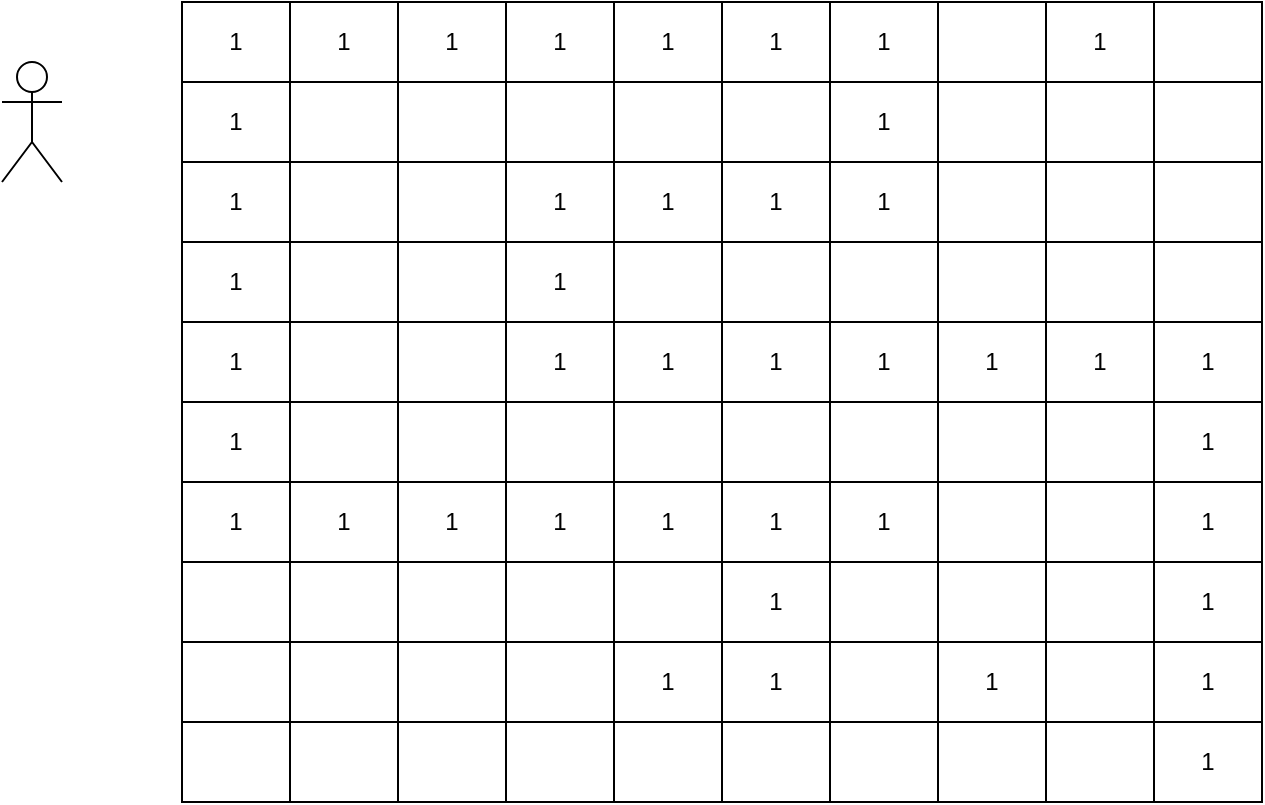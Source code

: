 <mxfile version="20.7.4" type="device"><diagram id="A3E0zNwwQanc4HZb-qon" name="Page-1"><mxGraphModel dx="1036" dy="606" grid="1" gridSize="10" guides="1" tooltips="1" connect="1" arrows="1" fold="1" page="1" pageScale="1" pageWidth="850" pageHeight="1100" math="0" shadow="0"><root><mxCell id="0"/><mxCell id="1" parent="0"/><mxCell id="K2jhHnOWJtzVdmMJCC5J-1" value="" style="shape=table;startSize=0;container=1;collapsible=0;childLayout=tableLayout;" parent="1" vertex="1"><mxGeometry x="120" y="180" width="540" height="400" as="geometry"/></mxCell><mxCell id="K2jhHnOWJtzVdmMJCC5J-2" value="" style="shape=tableRow;horizontal=0;startSize=0;swimlaneHead=0;swimlaneBody=0;top=0;left=0;bottom=0;right=0;collapsible=0;dropTarget=0;fillColor=none;points=[[0,0.5],[1,0.5]];portConstraint=eastwest;" parent="K2jhHnOWJtzVdmMJCC5J-1" vertex="1"><mxGeometry width="540" height="40" as="geometry"/></mxCell><mxCell id="K2jhHnOWJtzVdmMJCC5J-3" value="1" style="shape=partialRectangle;html=1;whiteSpace=wrap;connectable=0;overflow=hidden;fillColor=none;top=0;left=0;bottom=0;right=0;pointerEvents=1;" parent="K2jhHnOWJtzVdmMJCC5J-2" vertex="1"><mxGeometry width="54" height="40" as="geometry"><mxRectangle width="54" height="40" as="alternateBounds"/></mxGeometry></mxCell><mxCell id="K2jhHnOWJtzVdmMJCC5J-4" value="1" style="shape=partialRectangle;html=1;whiteSpace=wrap;connectable=0;overflow=hidden;fillColor=none;top=0;left=0;bottom=0;right=0;pointerEvents=1;" parent="K2jhHnOWJtzVdmMJCC5J-2" vertex="1"><mxGeometry x="54" width="54" height="40" as="geometry"><mxRectangle width="54" height="40" as="alternateBounds"/></mxGeometry></mxCell><mxCell id="K2jhHnOWJtzVdmMJCC5J-5" value="1" style="shape=partialRectangle;html=1;whiteSpace=wrap;connectable=0;overflow=hidden;fillColor=none;top=0;left=0;bottom=0;right=0;pointerEvents=1;" parent="K2jhHnOWJtzVdmMJCC5J-2" vertex="1"><mxGeometry x="108" width="54" height="40" as="geometry"><mxRectangle width="54" height="40" as="alternateBounds"/></mxGeometry></mxCell><mxCell id="K2jhHnOWJtzVdmMJCC5J-6" value="1" style="shape=partialRectangle;html=1;whiteSpace=wrap;connectable=0;overflow=hidden;fillColor=none;top=0;left=0;bottom=0;right=0;pointerEvents=1;" parent="K2jhHnOWJtzVdmMJCC5J-2" vertex="1"><mxGeometry x="162" width="54" height="40" as="geometry"><mxRectangle width="54" height="40" as="alternateBounds"/></mxGeometry></mxCell><mxCell id="K2jhHnOWJtzVdmMJCC5J-7" value="1" style="shape=partialRectangle;html=1;whiteSpace=wrap;connectable=0;overflow=hidden;fillColor=none;top=0;left=0;bottom=0;right=0;pointerEvents=1;" parent="K2jhHnOWJtzVdmMJCC5J-2" vertex="1"><mxGeometry x="216" width="54" height="40" as="geometry"><mxRectangle width="54" height="40" as="alternateBounds"/></mxGeometry></mxCell><mxCell id="K2jhHnOWJtzVdmMJCC5J-8" value="1" style="shape=partialRectangle;html=1;whiteSpace=wrap;connectable=0;overflow=hidden;fillColor=none;top=0;left=0;bottom=0;right=0;pointerEvents=1;" parent="K2jhHnOWJtzVdmMJCC5J-2" vertex="1"><mxGeometry x="270" width="54" height="40" as="geometry"><mxRectangle width="54" height="40" as="alternateBounds"/></mxGeometry></mxCell><mxCell id="K2jhHnOWJtzVdmMJCC5J-9" value="1" style="shape=partialRectangle;html=1;whiteSpace=wrap;connectable=0;overflow=hidden;fillColor=none;top=0;left=0;bottom=0;right=0;pointerEvents=1;" parent="K2jhHnOWJtzVdmMJCC5J-2" vertex="1"><mxGeometry x="324" width="54" height="40" as="geometry"><mxRectangle width="54" height="40" as="alternateBounds"/></mxGeometry></mxCell><mxCell id="K2jhHnOWJtzVdmMJCC5J-10" value="" style="shape=partialRectangle;html=1;whiteSpace=wrap;connectable=0;overflow=hidden;fillColor=none;top=0;left=0;bottom=0;right=0;pointerEvents=1;" parent="K2jhHnOWJtzVdmMJCC5J-2" vertex="1"><mxGeometry x="378" width="54" height="40" as="geometry"><mxRectangle width="54" height="40" as="alternateBounds"/></mxGeometry></mxCell><mxCell id="K2jhHnOWJtzVdmMJCC5J-11" value="1" style="shape=partialRectangle;html=1;whiteSpace=wrap;connectable=0;overflow=hidden;fillColor=none;top=0;left=0;bottom=0;right=0;pointerEvents=1;" parent="K2jhHnOWJtzVdmMJCC5J-2" vertex="1"><mxGeometry x="432" width="54" height="40" as="geometry"><mxRectangle width="54" height="40" as="alternateBounds"/></mxGeometry></mxCell><mxCell id="K2jhHnOWJtzVdmMJCC5J-12" value="" style="shape=partialRectangle;html=1;whiteSpace=wrap;connectable=0;overflow=hidden;fillColor=none;top=0;left=0;bottom=0;right=0;pointerEvents=1;" parent="K2jhHnOWJtzVdmMJCC5J-2" vertex="1"><mxGeometry x="486" width="54" height="40" as="geometry"><mxRectangle width="54" height="40" as="alternateBounds"/></mxGeometry></mxCell><mxCell id="K2jhHnOWJtzVdmMJCC5J-13" value="" style="shape=tableRow;horizontal=0;startSize=0;swimlaneHead=0;swimlaneBody=0;top=0;left=0;bottom=0;right=0;collapsible=0;dropTarget=0;fillColor=none;points=[[0,0.5],[1,0.5]];portConstraint=eastwest;" parent="K2jhHnOWJtzVdmMJCC5J-1" vertex="1"><mxGeometry y="40" width="540" height="40" as="geometry"/></mxCell><mxCell id="K2jhHnOWJtzVdmMJCC5J-14" value="1" style="shape=partialRectangle;html=1;whiteSpace=wrap;connectable=0;overflow=hidden;fillColor=none;top=0;left=0;bottom=0;right=0;pointerEvents=1;" parent="K2jhHnOWJtzVdmMJCC5J-13" vertex="1"><mxGeometry width="54" height="40" as="geometry"><mxRectangle width="54" height="40" as="alternateBounds"/></mxGeometry></mxCell><mxCell id="K2jhHnOWJtzVdmMJCC5J-15" value="" style="shape=partialRectangle;html=1;whiteSpace=wrap;connectable=0;overflow=hidden;fillColor=none;top=0;left=0;bottom=0;right=0;pointerEvents=1;" parent="K2jhHnOWJtzVdmMJCC5J-13" vertex="1"><mxGeometry x="54" width="54" height="40" as="geometry"><mxRectangle width="54" height="40" as="alternateBounds"/></mxGeometry></mxCell><mxCell id="K2jhHnOWJtzVdmMJCC5J-16" value="" style="shape=partialRectangle;html=1;whiteSpace=wrap;connectable=0;overflow=hidden;fillColor=none;top=0;left=0;bottom=0;right=0;pointerEvents=1;" parent="K2jhHnOWJtzVdmMJCC5J-13" vertex="1"><mxGeometry x="108" width="54" height="40" as="geometry"><mxRectangle width="54" height="40" as="alternateBounds"/></mxGeometry></mxCell><mxCell id="K2jhHnOWJtzVdmMJCC5J-17" value="" style="shape=partialRectangle;html=1;whiteSpace=wrap;connectable=0;overflow=hidden;fillColor=none;top=0;left=0;bottom=0;right=0;pointerEvents=1;" parent="K2jhHnOWJtzVdmMJCC5J-13" vertex="1"><mxGeometry x="162" width="54" height="40" as="geometry"><mxRectangle width="54" height="40" as="alternateBounds"/></mxGeometry></mxCell><mxCell id="K2jhHnOWJtzVdmMJCC5J-18" value="" style="shape=partialRectangle;html=1;whiteSpace=wrap;connectable=0;overflow=hidden;fillColor=none;top=0;left=0;bottom=0;right=0;pointerEvents=1;" parent="K2jhHnOWJtzVdmMJCC5J-13" vertex="1"><mxGeometry x="216" width="54" height="40" as="geometry"><mxRectangle width="54" height="40" as="alternateBounds"/></mxGeometry></mxCell><mxCell id="K2jhHnOWJtzVdmMJCC5J-19" value="" style="shape=partialRectangle;html=1;whiteSpace=wrap;connectable=0;overflow=hidden;fillColor=none;top=0;left=0;bottom=0;right=0;pointerEvents=1;" parent="K2jhHnOWJtzVdmMJCC5J-13" vertex="1"><mxGeometry x="270" width="54" height="40" as="geometry"><mxRectangle width="54" height="40" as="alternateBounds"/></mxGeometry></mxCell><mxCell id="K2jhHnOWJtzVdmMJCC5J-20" value="1" style="shape=partialRectangle;html=1;whiteSpace=wrap;connectable=0;overflow=hidden;fillColor=none;top=0;left=0;bottom=0;right=0;pointerEvents=1;" parent="K2jhHnOWJtzVdmMJCC5J-13" vertex="1"><mxGeometry x="324" width="54" height="40" as="geometry"><mxRectangle width="54" height="40" as="alternateBounds"/></mxGeometry></mxCell><mxCell id="K2jhHnOWJtzVdmMJCC5J-21" value="" style="shape=partialRectangle;html=1;whiteSpace=wrap;connectable=0;overflow=hidden;fillColor=none;top=0;left=0;bottom=0;right=0;pointerEvents=1;" parent="K2jhHnOWJtzVdmMJCC5J-13" vertex="1"><mxGeometry x="378" width="54" height="40" as="geometry"><mxRectangle width="54" height="40" as="alternateBounds"/></mxGeometry></mxCell><mxCell id="K2jhHnOWJtzVdmMJCC5J-22" value="" style="shape=partialRectangle;html=1;whiteSpace=wrap;connectable=0;overflow=hidden;fillColor=none;top=0;left=0;bottom=0;right=0;pointerEvents=1;" parent="K2jhHnOWJtzVdmMJCC5J-13" vertex="1"><mxGeometry x="432" width="54" height="40" as="geometry"><mxRectangle width="54" height="40" as="alternateBounds"/></mxGeometry></mxCell><mxCell id="K2jhHnOWJtzVdmMJCC5J-23" value="" style="shape=partialRectangle;html=1;whiteSpace=wrap;connectable=0;overflow=hidden;fillColor=none;top=0;left=0;bottom=0;right=0;pointerEvents=1;" parent="K2jhHnOWJtzVdmMJCC5J-13" vertex="1"><mxGeometry x="486" width="54" height="40" as="geometry"><mxRectangle width="54" height="40" as="alternateBounds"/></mxGeometry></mxCell><mxCell id="K2jhHnOWJtzVdmMJCC5J-24" value="" style="shape=tableRow;horizontal=0;startSize=0;swimlaneHead=0;swimlaneBody=0;top=0;left=0;bottom=0;right=0;collapsible=0;dropTarget=0;fillColor=none;points=[[0,0.5],[1,0.5]];portConstraint=eastwest;" parent="K2jhHnOWJtzVdmMJCC5J-1" vertex="1"><mxGeometry y="80" width="540" height="40" as="geometry"/></mxCell><mxCell id="K2jhHnOWJtzVdmMJCC5J-25" value="1" style="shape=partialRectangle;html=1;whiteSpace=wrap;connectable=0;overflow=hidden;fillColor=none;top=0;left=0;bottom=0;right=0;pointerEvents=1;" parent="K2jhHnOWJtzVdmMJCC5J-24" vertex="1"><mxGeometry width="54" height="40" as="geometry"><mxRectangle width="54" height="40" as="alternateBounds"/></mxGeometry></mxCell><mxCell id="K2jhHnOWJtzVdmMJCC5J-26" value="" style="shape=partialRectangle;html=1;whiteSpace=wrap;connectable=0;overflow=hidden;fillColor=none;top=0;left=0;bottom=0;right=0;pointerEvents=1;" parent="K2jhHnOWJtzVdmMJCC5J-24" vertex="1"><mxGeometry x="54" width="54" height="40" as="geometry"><mxRectangle width="54" height="40" as="alternateBounds"/></mxGeometry></mxCell><mxCell id="K2jhHnOWJtzVdmMJCC5J-27" value="" style="shape=partialRectangle;html=1;whiteSpace=wrap;connectable=0;overflow=hidden;fillColor=none;top=0;left=0;bottom=0;right=0;pointerEvents=1;" parent="K2jhHnOWJtzVdmMJCC5J-24" vertex="1"><mxGeometry x="108" width="54" height="40" as="geometry"><mxRectangle width="54" height="40" as="alternateBounds"/></mxGeometry></mxCell><mxCell id="K2jhHnOWJtzVdmMJCC5J-28" value="1" style="shape=partialRectangle;html=1;whiteSpace=wrap;connectable=0;overflow=hidden;fillColor=none;top=0;left=0;bottom=0;right=0;pointerEvents=1;" parent="K2jhHnOWJtzVdmMJCC5J-24" vertex="1"><mxGeometry x="162" width="54" height="40" as="geometry"><mxRectangle width="54" height="40" as="alternateBounds"/></mxGeometry></mxCell><mxCell id="K2jhHnOWJtzVdmMJCC5J-29" value="1" style="shape=partialRectangle;html=1;whiteSpace=wrap;connectable=0;overflow=hidden;fillColor=none;top=0;left=0;bottom=0;right=0;pointerEvents=1;" parent="K2jhHnOWJtzVdmMJCC5J-24" vertex="1"><mxGeometry x="216" width="54" height="40" as="geometry"><mxRectangle width="54" height="40" as="alternateBounds"/></mxGeometry></mxCell><mxCell id="K2jhHnOWJtzVdmMJCC5J-30" value="1" style="shape=partialRectangle;html=1;whiteSpace=wrap;connectable=0;overflow=hidden;fillColor=none;top=0;left=0;bottom=0;right=0;pointerEvents=1;" parent="K2jhHnOWJtzVdmMJCC5J-24" vertex="1"><mxGeometry x="270" width="54" height="40" as="geometry"><mxRectangle width="54" height="40" as="alternateBounds"/></mxGeometry></mxCell><mxCell id="K2jhHnOWJtzVdmMJCC5J-31" value="1" style="shape=partialRectangle;html=1;whiteSpace=wrap;connectable=0;overflow=hidden;fillColor=none;top=0;left=0;bottom=0;right=0;pointerEvents=1;" parent="K2jhHnOWJtzVdmMJCC5J-24" vertex="1"><mxGeometry x="324" width="54" height="40" as="geometry"><mxRectangle width="54" height="40" as="alternateBounds"/></mxGeometry></mxCell><mxCell id="K2jhHnOWJtzVdmMJCC5J-32" value="" style="shape=partialRectangle;html=1;whiteSpace=wrap;connectable=0;overflow=hidden;fillColor=none;top=0;left=0;bottom=0;right=0;pointerEvents=1;" parent="K2jhHnOWJtzVdmMJCC5J-24" vertex="1"><mxGeometry x="378" width="54" height="40" as="geometry"><mxRectangle width="54" height="40" as="alternateBounds"/></mxGeometry></mxCell><mxCell id="K2jhHnOWJtzVdmMJCC5J-33" value="" style="shape=partialRectangle;html=1;whiteSpace=wrap;connectable=0;overflow=hidden;fillColor=none;top=0;left=0;bottom=0;right=0;pointerEvents=1;" parent="K2jhHnOWJtzVdmMJCC5J-24" vertex="1"><mxGeometry x="432" width="54" height="40" as="geometry"><mxRectangle width="54" height="40" as="alternateBounds"/></mxGeometry></mxCell><mxCell id="K2jhHnOWJtzVdmMJCC5J-34" value="" style="shape=partialRectangle;html=1;whiteSpace=wrap;connectable=0;overflow=hidden;fillColor=none;top=0;left=0;bottom=0;right=0;pointerEvents=1;" parent="K2jhHnOWJtzVdmMJCC5J-24" vertex="1"><mxGeometry x="486" width="54" height="40" as="geometry"><mxRectangle width="54" height="40" as="alternateBounds"/></mxGeometry></mxCell><mxCell id="K2jhHnOWJtzVdmMJCC5J-35" value="" style="shape=tableRow;horizontal=0;startSize=0;swimlaneHead=0;swimlaneBody=0;top=0;left=0;bottom=0;right=0;collapsible=0;dropTarget=0;fillColor=none;points=[[0,0.5],[1,0.5]];portConstraint=eastwest;" parent="K2jhHnOWJtzVdmMJCC5J-1" vertex="1"><mxGeometry y="120" width="540" height="40" as="geometry"/></mxCell><mxCell id="K2jhHnOWJtzVdmMJCC5J-36" value="1" style="shape=partialRectangle;html=1;whiteSpace=wrap;connectable=0;overflow=hidden;fillColor=none;top=0;left=0;bottom=0;right=0;pointerEvents=1;" parent="K2jhHnOWJtzVdmMJCC5J-35" vertex="1"><mxGeometry width="54" height="40" as="geometry"><mxRectangle width="54" height="40" as="alternateBounds"/></mxGeometry></mxCell><mxCell id="K2jhHnOWJtzVdmMJCC5J-37" value="" style="shape=partialRectangle;html=1;whiteSpace=wrap;connectable=0;overflow=hidden;fillColor=none;top=0;left=0;bottom=0;right=0;pointerEvents=1;" parent="K2jhHnOWJtzVdmMJCC5J-35" vertex="1"><mxGeometry x="54" width="54" height="40" as="geometry"><mxRectangle width="54" height="40" as="alternateBounds"/></mxGeometry></mxCell><mxCell id="K2jhHnOWJtzVdmMJCC5J-38" value="" style="shape=partialRectangle;html=1;whiteSpace=wrap;connectable=0;overflow=hidden;fillColor=none;top=0;left=0;bottom=0;right=0;pointerEvents=1;" parent="K2jhHnOWJtzVdmMJCC5J-35" vertex="1"><mxGeometry x="108" width="54" height="40" as="geometry"><mxRectangle width="54" height="40" as="alternateBounds"/></mxGeometry></mxCell><mxCell id="K2jhHnOWJtzVdmMJCC5J-39" value="1" style="shape=partialRectangle;html=1;whiteSpace=wrap;connectable=0;overflow=hidden;fillColor=none;top=0;left=0;bottom=0;right=0;pointerEvents=1;" parent="K2jhHnOWJtzVdmMJCC5J-35" vertex="1"><mxGeometry x="162" width="54" height="40" as="geometry"><mxRectangle width="54" height="40" as="alternateBounds"/></mxGeometry></mxCell><mxCell id="K2jhHnOWJtzVdmMJCC5J-40" value="" style="shape=partialRectangle;html=1;whiteSpace=wrap;connectable=0;overflow=hidden;fillColor=none;top=0;left=0;bottom=0;right=0;pointerEvents=1;" parent="K2jhHnOWJtzVdmMJCC5J-35" vertex="1"><mxGeometry x="216" width="54" height="40" as="geometry"><mxRectangle width="54" height="40" as="alternateBounds"/></mxGeometry></mxCell><mxCell id="K2jhHnOWJtzVdmMJCC5J-41" value="" style="shape=partialRectangle;html=1;whiteSpace=wrap;connectable=0;overflow=hidden;fillColor=none;top=0;left=0;bottom=0;right=0;pointerEvents=1;" parent="K2jhHnOWJtzVdmMJCC5J-35" vertex="1"><mxGeometry x="270" width="54" height="40" as="geometry"><mxRectangle width="54" height="40" as="alternateBounds"/></mxGeometry></mxCell><mxCell id="K2jhHnOWJtzVdmMJCC5J-42" value="" style="shape=partialRectangle;html=1;whiteSpace=wrap;connectable=0;overflow=hidden;fillColor=none;top=0;left=0;bottom=0;right=0;pointerEvents=1;" parent="K2jhHnOWJtzVdmMJCC5J-35" vertex="1"><mxGeometry x="324" width="54" height="40" as="geometry"><mxRectangle width="54" height="40" as="alternateBounds"/></mxGeometry></mxCell><mxCell id="K2jhHnOWJtzVdmMJCC5J-43" value="" style="shape=partialRectangle;html=1;whiteSpace=wrap;connectable=0;overflow=hidden;fillColor=none;top=0;left=0;bottom=0;right=0;pointerEvents=1;" parent="K2jhHnOWJtzVdmMJCC5J-35" vertex="1"><mxGeometry x="378" width="54" height="40" as="geometry"><mxRectangle width="54" height="40" as="alternateBounds"/></mxGeometry></mxCell><mxCell id="K2jhHnOWJtzVdmMJCC5J-44" value="" style="shape=partialRectangle;html=1;whiteSpace=wrap;connectable=0;overflow=hidden;fillColor=none;top=0;left=0;bottom=0;right=0;pointerEvents=1;" parent="K2jhHnOWJtzVdmMJCC5J-35" vertex="1"><mxGeometry x="432" width="54" height="40" as="geometry"><mxRectangle width="54" height="40" as="alternateBounds"/></mxGeometry></mxCell><mxCell id="K2jhHnOWJtzVdmMJCC5J-45" value="" style="shape=partialRectangle;html=1;whiteSpace=wrap;connectable=0;overflow=hidden;fillColor=none;top=0;left=0;bottom=0;right=0;pointerEvents=1;" parent="K2jhHnOWJtzVdmMJCC5J-35" vertex="1"><mxGeometry x="486" width="54" height="40" as="geometry"><mxRectangle width="54" height="40" as="alternateBounds"/></mxGeometry></mxCell><mxCell id="K2jhHnOWJtzVdmMJCC5J-46" value="" style="shape=tableRow;horizontal=0;startSize=0;swimlaneHead=0;swimlaneBody=0;top=0;left=0;bottom=0;right=0;collapsible=0;dropTarget=0;fillColor=none;points=[[0,0.5],[1,0.5]];portConstraint=eastwest;" parent="K2jhHnOWJtzVdmMJCC5J-1" vertex="1"><mxGeometry y="160" width="540" height="40" as="geometry"/></mxCell><mxCell id="K2jhHnOWJtzVdmMJCC5J-47" value="1" style="shape=partialRectangle;html=1;whiteSpace=wrap;connectable=0;overflow=hidden;fillColor=none;top=0;left=0;bottom=0;right=0;pointerEvents=1;" parent="K2jhHnOWJtzVdmMJCC5J-46" vertex="1"><mxGeometry width="54" height="40" as="geometry"><mxRectangle width="54" height="40" as="alternateBounds"/></mxGeometry></mxCell><mxCell id="K2jhHnOWJtzVdmMJCC5J-48" value="" style="shape=partialRectangle;html=1;whiteSpace=wrap;connectable=0;overflow=hidden;fillColor=none;top=0;left=0;bottom=0;right=0;pointerEvents=1;" parent="K2jhHnOWJtzVdmMJCC5J-46" vertex="1"><mxGeometry x="54" width="54" height="40" as="geometry"><mxRectangle width="54" height="40" as="alternateBounds"/></mxGeometry></mxCell><mxCell id="K2jhHnOWJtzVdmMJCC5J-49" value="" style="shape=partialRectangle;html=1;whiteSpace=wrap;connectable=0;overflow=hidden;fillColor=none;top=0;left=0;bottom=0;right=0;pointerEvents=1;" parent="K2jhHnOWJtzVdmMJCC5J-46" vertex="1"><mxGeometry x="108" width="54" height="40" as="geometry"><mxRectangle width="54" height="40" as="alternateBounds"/></mxGeometry></mxCell><mxCell id="K2jhHnOWJtzVdmMJCC5J-50" value="1" style="shape=partialRectangle;html=1;whiteSpace=wrap;connectable=0;overflow=hidden;fillColor=none;top=0;left=0;bottom=0;right=0;pointerEvents=1;" parent="K2jhHnOWJtzVdmMJCC5J-46" vertex="1"><mxGeometry x="162" width="54" height="40" as="geometry"><mxRectangle width="54" height="40" as="alternateBounds"/></mxGeometry></mxCell><mxCell id="K2jhHnOWJtzVdmMJCC5J-51" value="1" style="shape=partialRectangle;html=1;whiteSpace=wrap;connectable=0;overflow=hidden;fillColor=none;top=0;left=0;bottom=0;right=0;pointerEvents=1;" parent="K2jhHnOWJtzVdmMJCC5J-46" vertex="1"><mxGeometry x="216" width="54" height="40" as="geometry"><mxRectangle width="54" height="40" as="alternateBounds"/></mxGeometry></mxCell><mxCell id="K2jhHnOWJtzVdmMJCC5J-52" value="1" style="shape=partialRectangle;html=1;whiteSpace=wrap;connectable=0;overflow=hidden;fillColor=none;top=0;left=0;bottom=0;right=0;pointerEvents=1;" parent="K2jhHnOWJtzVdmMJCC5J-46" vertex="1"><mxGeometry x="270" width="54" height="40" as="geometry"><mxRectangle width="54" height="40" as="alternateBounds"/></mxGeometry></mxCell><mxCell id="K2jhHnOWJtzVdmMJCC5J-53" value="1" style="shape=partialRectangle;html=1;whiteSpace=wrap;connectable=0;overflow=hidden;fillColor=none;top=0;left=0;bottom=0;right=0;pointerEvents=1;" parent="K2jhHnOWJtzVdmMJCC5J-46" vertex="1"><mxGeometry x="324" width="54" height="40" as="geometry"><mxRectangle width="54" height="40" as="alternateBounds"/></mxGeometry></mxCell><mxCell id="K2jhHnOWJtzVdmMJCC5J-54" value="1" style="shape=partialRectangle;html=1;whiteSpace=wrap;connectable=0;overflow=hidden;fillColor=none;top=0;left=0;bottom=0;right=0;pointerEvents=1;" parent="K2jhHnOWJtzVdmMJCC5J-46" vertex="1"><mxGeometry x="378" width="54" height="40" as="geometry"><mxRectangle width="54" height="40" as="alternateBounds"/></mxGeometry></mxCell><mxCell id="K2jhHnOWJtzVdmMJCC5J-55" value="1" style="shape=partialRectangle;html=1;whiteSpace=wrap;connectable=0;overflow=hidden;fillColor=none;top=0;left=0;bottom=0;right=0;pointerEvents=1;" parent="K2jhHnOWJtzVdmMJCC5J-46" vertex="1"><mxGeometry x="432" width="54" height="40" as="geometry"><mxRectangle width="54" height="40" as="alternateBounds"/></mxGeometry></mxCell><mxCell id="K2jhHnOWJtzVdmMJCC5J-56" value="1" style="shape=partialRectangle;html=1;whiteSpace=wrap;connectable=0;overflow=hidden;fillColor=none;top=0;left=0;bottom=0;right=0;pointerEvents=1;" parent="K2jhHnOWJtzVdmMJCC5J-46" vertex="1"><mxGeometry x="486" width="54" height="40" as="geometry"><mxRectangle width="54" height="40" as="alternateBounds"/></mxGeometry></mxCell><mxCell id="K2jhHnOWJtzVdmMJCC5J-57" value="" style="shape=tableRow;horizontal=0;startSize=0;swimlaneHead=0;swimlaneBody=0;top=0;left=0;bottom=0;right=0;collapsible=0;dropTarget=0;fillColor=none;points=[[0,0.5],[1,0.5]];portConstraint=eastwest;" parent="K2jhHnOWJtzVdmMJCC5J-1" vertex="1"><mxGeometry y="200" width="540" height="40" as="geometry"/></mxCell><mxCell id="K2jhHnOWJtzVdmMJCC5J-58" value="1" style="shape=partialRectangle;html=1;whiteSpace=wrap;connectable=0;overflow=hidden;fillColor=none;top=0;left=0;bottom=0;right=0;pointerEvents=1;" parent="K2jhHnOWJtzVdmMJCC5J-57" vertex="1"><mxGeometry width="54" height="40" as="geometry"><mxRectangle width="54" height="40" as="alternateBounds"/></mxGeometry></mxCell><mxCell id="K2jhHnOWJtzVdmMJCC5J-59" value="" style="shape=partialRectangle;html=1;whiteSpace=wrap;connectable=0;overflow=hidden;fillColor=none;top=0;left=0;bottom=0;right=0;pointerEvents=1;" parent="K2jhHnOWJtzVdmMJCC5J-57" vertex="1"><mxGeometry x="54" width="54" height="40" as="geometry"><mxRectangle width="54" height="40" as="alternateBounds"/></mxGeometry></mxCell><mxCell id="K2jhHnOWJtzVdmMJCC5J-60" value="" style="shape=partialRectangle;html=1;whiteSpace=wrap;connectable=0;overflow=hidden;fillColor=none;top=0;left=0;bottom=0;right=0;pointerEvents=1;" parent="K2jhHnOWJtzVdmMJCC5J-57" vertex="1"><mxGeometry x="108" width="54" height="40" as="geometry"><mxRectangle width="54" height="40" as="alternateBounds"/></mxGeometry></mxCell><mxCell id="K2jhHnOWJtzVdmMJCC5J-61" value="" style="shape=partialRectangle;html=1;whiteSpace=wrap;connectable=0;overflow=hidden;fillColor=none;top=0;left=0;bottom=0;right=0;pointerEvents=1;" parent="K2jhHnOWJtzVdmMJCC5J-57" vertex="1"><mxGeometry x="162" width="54" height="40" as="geometry"><mxRectangle width="54" height="40" as="alternateBounds"/></mxGeometry></mxCell><mxCell id="K2jhHnOWJtzVdmMJCC5J-62" value="" style="shape=partialRectangle;html=1;whiteSpace=wrap;connectable=0;overflow=hidden;fillColor=none;top=0;left=0;bottom=0;right=0;pointerEvents=1;" parent="K2jhHnOWJtzVdmMJCC5J-57" vertex="1"><mxGeometry x="216" width="54" height="40" as="geometry"><mxRectangle width="54" height="40" as="alternateBounds"/></mxGeometry></mxCell><mxCell id="K2jhHnOWJtzVdmMJCC5J-63" value="" style="shape=partialRectangle;html=1;whiteSpace=wrap;connectable=0;overflow=hidden;fillColor=none;top=0;left=0;bottom=0;right=0;pointerEvents=1;" parent="K2jhHnOWJtzVdmMJCC5J-57" vertex="1"><mxGeometry x="270" width="54" height="40" as="geometry"><mxRectangle width="54" height="40" as="alternateBounds"/></mxGeometry></mxCell><mxCell id="K2jhHnOWJtzVdmMJCC5J-64" value="" style="shape=partialRectangle;html=1;whiteSpace=wrap;connectable=0;overflow=hidden;fillColor=none;top=0;left=0;bottom=0;right=0;pointerEvents=1;" parent="K2jhHnOWJtzVdmMJCC5J-57" vertex="1"><mxGeometry x="324" width="54" height="40" as="geometry"><mxRectangle width="54" height="40" as="alternateBounds"/></mxGeometry></mxCell><mxCell id="K2jhHnOWJtzVdmMJCC5J-65" value="" style="shape=partialRectangle;html=1;whiteSpace=wrap;connectable=0;overflow=hidden;fillColor=none;top=0;left=0;bottom=0;right=0;pointerEvents=1;" parent="K2jhHnOWJtzVdmMJCC5J-57" vertex="1"><mxGeometry x="378" width="54" height="40" as="geometry"><mxRectangle width="54" height="40" as="alternateBounds"/></mxGeometry></mxCell><mxCell id="K2jhHnOWJtzVdmMJCC5J-66" value="" style="shape=partialRectangle;html=1;whiteSpace=wrap;connectable=0;overflow=hidden;fillColor=none;top=0;left=0;bottom=0;right=0;pointerEvents=1;" parent="K2jhHnOWJtzVdmMJCC5J-57" vertex="1"><mxGeometry x="432" width="54" height="40" as="geometry"><mxRectangle width="54" height="40" as="alternateBounds"/></mxGeometry></mxCell><mxCell id="K2jhHnOWJtzVdmMJCC5J-67" value="1" style="shape=partialRectangle;html=1;whiteSpace=wrap;connectable=0;overflow=hidden;fillColor=none;top=0;left=0;bottom=0;right=0;pointerEvents=1;" parent="K2jhHnOWJtzVdmMJCC5J-57" vertex="1"><mxGeometry x="486" width="54" height="40" as="geometry"><mxRectangle width="54" height="40" as="alternateBounds"/></mxGeometry></mxCell><mxCell id="K2jhHnOWJtzVdmMJCC5J-68" value="" style="shape=tableRow;horizontal=0;startSize=0;swimlaneHead=0;swimlaneBody=0;top=0;left=0;bottom=0;right=0;collapsible=0;dropTarget=0;fillColor=none;points=[[0,0.5],[1,0.5]];portConstraint=eastwest;" parent="K2jhHnOWJtzVdmMJCC5J-1" vertex="1"><mxGeometry y="240" width="540" height="40" as="geometry"/></mxCell><mxCell id="K2jhHnOWJtzVdmMJCC5J-69" value="1" style="shape=partialRectangle;html=1;whiteSpace=wrap;connectable=0;overflow=hidden;fillColor=none;top=0;left=0;bottom=0;right=0;pointerEvents=1;" parent="K2jhHnOWJtzVdmMJCC5J-68" vertex="1"><mxGeometry width="54" height="40" as="geometry"><mxRectangle width="54" height="40" as="alternateBounds"/></mxGeometry></mxCell><mxCell id="K2jhHnOWJtzVdmMJCC5J-70" value="1" style="shape=partialRectangle;html=1;whiteSpace=wrap;connectable=0;overflow=hidden;fillColor=none;top=0;left=0;bottom=0;right=0;pointerEvents=1;" parent="K2jhHnOWJtzVdmMJCC5J-68" vertex="1"><mxGeometry x="54" width="54" height="40" as="geometry"><mxRectangle width="54" height="40" as="alternateBounds"/></mxGeometry></mxCell><mxCell id="K2jhHnOWJtzVdmMJCC5J-71" value="1" style="shape=partialRectangle;html=1;whiteSpace=wrap;connectable=0;overflow=hidden;fillColor=none;top=0;left=0;bottom=0;right=0;pointerEvents=1;" parent="K2jhHnOWJtzVdmMJCC5J-68" vertex="1"><mxGeometry x="108" width="54" height="40" as="geometry"><mxRectangle width="54" height="40" as="alternateBounds"/></mxGeometry></mxCell><mxCell id="K2jhHnOWJtzVdmMJCC5J-72" value="1" style="shape=partialRectangle;html=1;whiteSpace=wrap;connectable=0;overflow=hidden;fillColor=none;top=0;left=0;bottom=0;right=0;pointerEvents=1;" parent="K2jhHnOWJtzVdmMJCC5J-68" vertex="1"><mxGeometry x="162" width="54" height="40" as="geometry"><mxRectangle width="54" height="40" as="alternateBounds"/></mxGeometry></mxCell><mxCell id="K2jhHnOWJtzVdmMJCC5J-73" value="1" style="shape=partialRectangle;html=1;whiteSpace=wrap;connectable=0;overflow=hidden;fillColor=none;top=0;left=0;bottom=0;right=0;pointerEvents=1;" parent="K2jhHnOWJtzVdmMJCC5J-68" vertex="1"><mxGeometry x="216" width="54" height="40" as="geometry"><mxRectangle width="54" height="40" as="alternateBounds"/></mxGeometry></mxCell><mxCell id="K2jhHnOWJtzVdmMJCC5J-74" value="1" style="shape=partialRectangle;html=1;whiteSpace=wrap;connectable=0;overflow=hidden;fillColor=none;top=0;left=0;bottom=0;right=0;pointerEvents=1;" parent="K2jhHnOWJtzVdmMJCC5J-68" vertex="1"><mxGeometry x="270" width="54" height="40" as="geometry"><mxRectangle width="54" height="40" as="alternateBounds"/></mxGeometry></mxCell><mxCell id="K2jhHnOWJtzVdmMJCC5J-75" value="1" style="shape=partialRectangle;html=1;whiteSpace=wrap;connectable=0;overflow=hidden;fillColor=none;top=0;left=0;bottom=0;right=0;pointerEvents=1;" parent="K2jhHnOWJtzVdmMJCC5J-68" vertex="1"><mxGeometry x="324" width="54" height="40" as="geometry"><mxRectangle width="54" height="40" as="alternateBounds"/></mxGeometry></mxCell><mxCell id="K2jhHnOWJtzVdmMJCC5J-76" value="" style="shape=partialRectangle;html=1;whiteSpace=wrap;connectable=0;overflow=hidden;fillColor=none;top=0;left=0;bottom=0;right=0;pointerEvents=1;" parent="K2jhHnOWJtzVdmMJCC5J-68" vertex="1"><mxGeometry x="378" width="54" height="40" as="geometry"><mxRectangle width="54" height="40" as="alternateBounds"/></mxGeometry></mxCell><mxCell id="K2jhHnOWJtzVdmMJCC5J-77" value="" style="shape=partialRectangle;html=1;whiteSpace=wrap;connectable=0;overflow=hidden;fillColor=none;top=0;left=0;bottom=0;right=0;pointerEvents=1;" parent="K2jhHnOWJtzVdmMJCC5J-68" vertex="1"><mxGeometry x="432" width="54" height="40" as="geometry"><mxRectangle width="54" height="40" as="alternateBounds"/></mxGeometry></mxCell><mxCell id="K2jhHnOWJtzVdmMJCC5J-78" value="1" style="shape=partialRectangle;html=1;whiteSpace=wrap;connectable=0;overflow=hidden;fillColor=none;top=0;left=0;bottom=0;right=0;pointerEvents=1;" parent="K2jhHnOWJtzVdmMJCC5J-68" vertex="1"><mxGeometry x="486" width="54" height="40" as="geometry"><mxRectangle width="54" height="40" as="alternateBounds"/></mxGeometry></mxCell><mxCell id="K2jhHnOWJtzVdmMJCC5J-79" value="" style="shape=tableRow;horizontal=0;startSize=0;swimlaneHead=0;swimlaneBody=0;top=0;left=0;bottom=0;right=0;collapsible=0;dropTarget=0;fillColor=none;points=[[0,0.5],[1,0.5]];portConstraint=eastwest;" parent="K2jhHnOWJtzVdmMJCC5J-1" vertex="1"><mxGeometry y="280" width="540" height="40" as="geometry"/></mxCell><mxCell id="K2jhHnOWJtzVdmMJCC5J-80" value="" style="shape=partialRectangle;html=1;whiteSpace=wrap;connectable=0;overflow=hidden;fillColor=none;top=0;left=0;bottom=0;right=0;pointerEvents=1;" parent="K2jhHnOWJtzVdmMJCC5J-79" vertex="1"><mxGeometry width="54" height="40" as="geometry"><mxRectangle width="54" height="40" as="alternateBounds"/></mxGeometry></mxCell><mxCell id="K2jhHnOWJtzVdmMJCC5J-81" value="" style="shape=partialRectangle;html=1;whiteSpace=wrap;connectable=0;overflow=hidden;fillColor=none;top=0;left=0;bottom=0;right=0;pointerEvents=1;" parent="K2jhHnOWJtzVdmMJCC5J-79" vertex="1"><mxGeometry x="54" width="54" height="40" as="geometry"><mxRectangle width="54" height="40" as="alternateBounds"/></mxGeometry></mxCell><mxCell id="K2jhHnOWJtzVdmMJCC5J-82" value="" style="shape=partialRectangle;html=1;whiteSpace=wrap;connectable=0;overflow=hidden;fillColor=none;top=0;left=0;bottom=0;right=0;pointerEvents=1;" parent="K2jhHnOWJtzVdmMJCC5J-79" vertex="1"><mxGeometry x="108" width="54" height="40" as="geometry"><mxRectangle width="54" height="40" as="alternateBounds"/></mxGeometry></mxCell><mxCell id="K2jhHnOWJtzVdmMJCC5J-83" value="" style="shape=partialRectangle;html=1;whiteSpace=wrap;connectable=0;overflow=hidden;fillColor=none;top=0;left=0;bottom=0;right=0;pointerEvents=1;" parent="K2jhHnOWJtzVdmMJCC5J-79" vertex="1"><mxGeometry x="162" width="54" height="40" as="geometry"><mxRectangle width="54" height="40" as="alternateBounds"/></mxGeometry></mxCell><mxCell id="K2jhHnOWJtzVdmMJCC5J-84" value="" style="shape=partialRectangle;html=1;whiteSpace=wrap;connectable=0;overflow=hidden;fillColor=none;top=0;left=0;bottom=0;right=0;pointerEvents=1;" parent="K2jhHnOWJtzVdmMJCC5J-79" vertex="1"><mxGeometry x="216" width="54" height="40" as="geometry"><mxRectangle width="54" height="40" as="alternateBounds"/></mxGeometry></mxCell><mxCell id="K2jhHnOWJtzVdmMJCC5J-85" value="1" style="shape=partialRectangle;html=1;whiteSpace=wrap;connectable=0;overflow=hidden;fillColor=none;top=0;left=0;bottom=0;right=0;pointerEvents=1;" parent="K2jhHnOWJtzVdmMJCC5J-79" vertex="1"><mxGeometry x="270" width="54" height="40" as="geometry"><mxRectangle width="54" height="40" as="alternateBounds"/></mxGeometry></mxCell><mxCell id="K2jhHnOWJtzVdmMJCC5J-86" value="" style="shape=partialRectangle;html=1;whiteSpace=wrap;connectable=0;overflow=hidden;fillColor=none;top=0;left=0;bottom=0;right=0;pointerEvents=1;" parent="K2jhHnOWJtzVdmMJCC5J-79" vertex="1"><mxGeometry x="324" width="54" height="40" as="geometry"><mxRectangle width="54" height="40" as="alternateBounds"/></mxGeometry></mxCell><mxCell id="K2jhHnOWJtzVdmMJCC5J-87" value="" style="shape=partialRectangle;html=1;whiteSpace=wrap;connectable=0;overflow=hidden;fillColor=none;top=0;left=0;bottom=0;right=0;pointerEvents=1;" parent="K2jhHnOWJtzVdmMJCC5J-79" vertex="1"><mxGeometry x="378" width="54" height="40" as="geometry"><mxRectangle width="54" height="40" as="alternateBounds"/></mxGeometry></mxCell><mxCell id="K2jhHnOWJtzVdmMJCC5J-88" value="" style="shape=partialRectangle;html=1;whiteSpace=wrap;connectable=0;overflow=hidden;fillColor=none;top=0;left=0;bottom=0;right=0;pointerEvents=1;" parent="K2jhHnOWJtzVdmMJCC5J-79" vertex="1"><mxGeometry x="432" width="54" height="40" as="geometry"><mxRectangle width="54" height="40" as="alternateBounds"/></mxGeometry></mxCell><mxCell id="K2jhHnOWJtzVdmMJCC5J-89" value="1" style="shape=partialRectangle;html=1;whiteSpace=wrap;connectable=0;overflow=hidden;fillColor=none;top=0;left=0;bottom=0;right=0;pointerEvents=1;" parent="K2jhHnOWJtzVdmMJCC5J-79" vertex="1"><mxGeometry x="486" width="54" height="40" as="geometry"><mxRectangle width="54" height="40" as="alternateBounds"/></mxGeometry></mxCell><mxCell id="K2jhHnOWJtzVdmMJCC5J-90" value="" style="shape=tableRow;horizontal=0;startSize=0;swimlaneHead=0;swimlaneBody=0;top=0;left=0;bottom=0;right=0;collapsible=0;dropTarget=0;fillColor=none;points=[[0,0.5],[1,0.5]];portConstraint=eastwest;" parent="K2jhHnOWJtzVdmMJCC5J-1" vertex="1"><mxGeometry y="320" width="540" height="40" as="geometry"/></mxCell><mxCell id="K2jhHnOWJtzVdmMJCC5J-91" value="" style="shape=partialRectangle;html=1;whiteSpace=wrap;connectable=0;overflow=hidden;fillColor=none;top=0;left=0;bottom=0;right=0;pointerEvents=1;" parent="K2jhHnOWJtzVdmMJCC5J-90" vertex="1"><mxGeometry width="54" height="40" as="geometry"><mxRectangle width="54" height="40" as="alternateBounds"/></mxGeometry></mxCell><mxCell id="K2jhHnOWJtzVdmMJCC5J-92" value="" style="shape=partialRectangle;html=1;whiteSpace=wrap;connectable=0;overflow=hidden;fillColor=none;top=0;left=0;bottom=0;right=0;pointerEvents=1;" parent="K2jhHnOWJtzVdmMJCC5J-90" vertex="1"><mxGeometry x="54" width="54" height="40" as="geometry"><mxRectangle width="54" height="40" as="alternateBounds"/></mxGeometry></mxCell><mxCell id="K2jhHnOWJtzVdmMJCC5J-93" value="" style="shape=partialRectangle;html=1;whiteSpace=wrap;connectable=0;overflow=hidden;fillColor=none;top=0;left=0;bottom=0;right=0;pointerEvents=1;" parent="K2jhHnOWJtzVdmMJCC5J-90" vertex="1"><mxGeometry x="108" width="54" height="40" as="geometry"><mxRectangle width="54" height="40" as="alternateBounds"/></mxGeometry></mxCell><mxCell id="K2jhHnOWJtzVdmMJCC5J-94" value="" style="shape=partialRectangle;html=1;whiteSpace=wrap;connectable=0;overflow=hidden;fillColor=none;top=0;left=0;bottom=0;right=0;pointerEvents=1;" parent="K2jhHnOWJtzVdmMJCC5J-90" vertex="1"><mxGeometry x="162" width="54" height="40" as="geometry"><mxRectangle width="54" height="40" as="alternateBounds"/></mxGeometry></mxCell><mxCell id="K2jhHnOWJtzVdmMJCC5J-95" value="1" style="shape=partialRectangle;html=1;whiteSpace=wrap;connectable=0;overflow=hidden;fillColor=none;top=0;left=0;bottom=0;right=0;pointerEvents=1;" parent="K2jhHnOWJtzVdmMJCC5J-90" vertex="1"><mxGeometry x="216" width="54" height="40" as="geometry"><mxRectangle width="54" height="40" as="alternateBounds"/></mxGeometry></mxCell><mxCell id="K2jhHnOWJtzVdmMJCC5J-96" value="1" style="shape=partialRectangle;html=1;whiteSpace=wrap;connectable=0;overflow=hidden;fillColor=none;top=0;left=0;bottom=0;right=0;pointerEvents=1;" parent="K2jhHnOWJtzVdmMJCC5J-90" vertex="1"><mxGeometry x="270" width="54" height="40" as="geometry"><mxRectangle width="54" height="40" as="alternateBounds"/></mxGeometry></mxCell><mxCell id="K2jhHnOWJtzVdmMJCC5J-97" value="" style="shape=partialRectangle;html=1;whiteSpace=wrap;connectable=0;overflow=hidden;fillColor=none;top=0;left=0;bottom=0;right=0;pointerEvents=1;" parent="K2jhHnOWJtzVdmMJCC5J-90" vertex="1"><mxGeometry x="324" width="54" height="40" as="geometry"><mxRectangle width="54" height="40" as="alternateBounds"/></mxGeometry></mxCell><mxCell id="K2jhHnOWJtzVdmMJCC5J-98" value="1" style="shape=partialRectangle;html=1;whiteSpace=wrap;connectable=0;overflow=hidden;fillColor=none;top=0;left=0;bottom=0;right=0;pointerEvents=1;" parent="K2jhHnOWJtzVdmMJCC5J-90" vertex="1"><mxGeometry x="378" width="54" height="40" as="geometry"><mxRectangle width="54" height="40" as="alternateBounds"/></mxGeometry></mxCell><mxCell id="K2jhHnOWJtzVdmMJCC5J-99" value="" style="shape=partialRectangle;html=1;whiteSpace=wrap;connectable=0;overflow=hidden;fillColor=none;top=0;left=0;bottom=0;right=0;pointerEvents=1;" parent="K2jhHnOWJtzVdmMJCC5J-90" vertex="1"><mxGeometry x="432" width="54" height="40" as="geometry"><mxRectangle width="54" height="40" as="alternateBounds"/></mxGeometry></mxCell><mxCell id="K2jhHnOWJtzVdmMJCC5J-100" value="1" style="shape=partialRectangle;html=1;whiteSpace=wrap;connectable=0;overflow=hidden;fillColor=none;top=0;left=0;bottom=0;right=0;pointerEvents=1;" parent="K2jhHnOWJtzVdmMJCC5J-90" vertex="1"><mxGeometry x="486" width="54" height="40" as="geometry"><mxRectangle width="54" height="40" as="alternateBounds"/></mxGeometry></mxCell><mxCell id="K2jhHnOWJtzVdmMJCC5J-101" value="" style="shape=tableRow;horizontal=0;startSize=0;swimlaneHead=0;swimlaneBody=0;top=0;left=0;bottom=0;right=0;collapsible=0;dropTarget=0;fillColor=none;points=[[0,0.5],[1,0.5]];portConstraint=eastwest;" parent="K2jhHnOWJtzVdmMJCC5J-1" vertex="1"><mxGeometry y="360" width="540" height="40" as="geometry"/></mxCell><mxCell id="K2jhHnOWJtzVdmMJCC5J-102" value="" style="shape=partialRectangle;html=1;whiteSpace=wrap;connectable=0;overflow=hidden;fillColor=none;top=0;left=0;bottom=0;right=0;pointerEvents=1;" parent="K2jhHnOWJtzVdmMJCC5J-101" vertex="1"><mxGeometry width="54" height="40" as="geometry"><mxRectangle width="54" height="40" as="alternateBounds"/></mxGeometry></mxCell><mxCell id="K2jhHnOWJtzVdmMJCC5J-103" value="" style="shape=partialRectangle;html=1;whiteSpace=wrap;connectable=0;overflow=hidden;fillColor=none;top=0;left=0;bottom=0;right=0;pointerEvents=1;" parent="K2jhHnOWJtzVdmMJCC5J-101" vertex="1"><mxGeometry x="54" width="54" height="40" as="geometry"><mxRectangle width="54" height="40" as="alternateBounds"/></mxGeometry></mxCell><mxCell id="K2jhHnOWJtzVdmMJCC5J-104" value="" style="shape=partialRectangle;html=1;whiteSpace=wrap;connectable=0;overflow=hidden;fillColor=none;top=0;left=0;bottom=0;right=0;pointerEvents=1;" parent="K2jhHnOWJtzVdmMJCC5J-101" vertex="1"><mxGeometry x="108" width="54" height="40" as="geometry"><mxRectangle width="54" height="40" as="alternateBounds"/></mxGeometry></mxCell><mxCell id="K2jhHnOWJtzVdmMJCC5J-105" value="" style="shape=partialRectangle;html=1;whiteSpace=wrap;connectable=0;overflow=hidden;fillColor=none;top=0;left=0;bottom=0;right=0;pointerEvents=1;" parent="K2jhHnOWJtzVdmMJCC5J-101" vertex="1"><mxGeometry x="162" width="54" height="40" as="geometry"><mxRectangle width="54" height="40" as="alternateBounds"/></mxGeometry></mxCell><mxCell id="K2jhHnOWJtzVdmMJCC5J-106" value="" style="shape=partialRectangle;html=1;whiteSpace=wrap;connectable=0;overflow=hidden;fillColor=none;top=0;left=0;bottom=0;right=0;pointerEvents=1;" parent="K2jhHnOWJtzVdmMJCC5J-101" vertex="1"><mxGeometry x="216" width="54" height="40" as="geometry"><mxRectangle width="54" height="40" as="alternateBounds"/></mxGeometry></mxCell><mxCell id="K2jhHnOWJtzVdmMJCC5J-107" value="" style="shape=partialRectangle;html=1;whiteSpace=wrap;connectable=0;overflow=hidden;fillColor=none;top=0;left=0;bottom=0;right=0;pointerEvents=1;" parent="K2jhHnOWJtzVdmMJCC5J-101" vertex="1"><mxGeometry x="270" width="54" height="40" as="geometry"><mxRectangle width="54" height="40" as="alternateBounds"/></mxGeometry></mxCell><mxCell id="K2jhHnOWJtzVdmMJCC5J-108" value="" style="shape=partialRectangle;html=1;whiteSpace=wrap;connectable=0;overflow=hidden;fillColor=none;top=0;left=0;bottom=0;right=0;pointerEvents=1;" parent="K2jhHnOWJtzVdmMJCC5J-101" vertex="1"><mxGeometry x="324" width="54" height="40" as="geometry"><mxRectangle width="54" height="40" as="alternateBounds"/></mxGeometry></mxCell><mxCell id="K2jhHnOWJtzVdmMJCC5J-109" value="" style="shape=partialRectangle;html=1;whiteSpace=wrap;connectable=0;overflow=hidden;fillColor=none;top=0;left=0;bottom=0;right=0;pointerEvents=1;" parent="K2jhHnOWJtzVdmMJCC5J-101" vertex="1"><mxGeometry x="378" width="54" height="40" as="geometry"><mxRectangle width="54" height="40" as="alternateBounds"/></mxGeometry></mxCell><mxCell id="K2jhHnOWJtzVdmMJCC5J-110" value="" style="shape=partialRectangle;html=1;whiteSpace=wrap;connectable=0;overflow=hidden;fillColor=none;top=0;left=0;bottom=0;right=0;pointerEvents=1;" parent="K2jhHnOWJtzVdmMJCC5J-101" vertex="1"><mxGeometry x="432" width="54" height="40" as="geometry"><mxRectangle width="54" height="40" as="alternateBounds"/></mxGeometry></mxCell><mxCell id="K2jhHnOWJtzVdmMJCC5J-111" value="1" style="shape=partialRectangle;html=1;whiteSpace=wrap;connectable=0;overflow=hidden;fillColor=none;top=0;left=0;bottom=0;right=0;pointerEvents=1;" parent="K2jhHnOWJtzVdmMJCC5J-101" vertex="1"><mxGeometry x="486" width="54" height="40" as="geometry"><mxRectangle width="54" height="40" as="alternateBounds"/></mxGeometry></mxCell><mxCell id="TloT4AoTl6wU29UoJ92D-1" value="" style="shape=umlActor;verticalLabelPosition=bottom;verticalAlign=top;html=1;outlineConnect=0;" parent="1" vertex="1"><mxGeometry x="30" y="210" width="30" height="60" as="geometry"/></mxCell></root></mxGraphModel></diagram></mxfile>